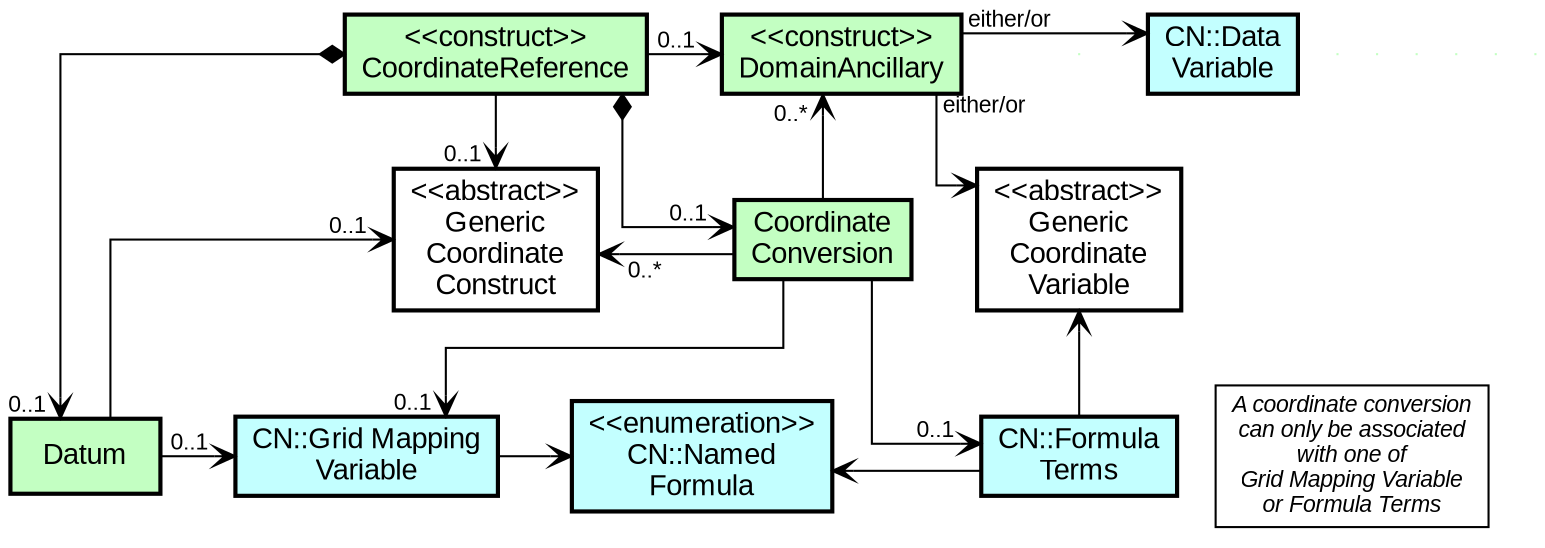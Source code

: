 digraph {splines=ortho nodesep="+0.25"
	
node [
     style="filled,bold"
     shape=rectangle
     fillcolor="#C3FFC2"
     width=1.0
     height=0.5
     fontname="Arial"
     ]

# CF-netCDF variables
DataVariable [
	       fillcolor="#C3FFFF"
	       label="CN::Data\nVariable"
	       ]

GenericCoordinateVariable [
		  label="<<abstract>>\nGeneric\nCoordinate\nVariable"
		  fillcolor=white
		  ]
GridMappingVariable [
	     fillcolor="#C3FFFF"
	     label="CN::Grid Mapping\nVariable"
	     ]

NamedFormula [
	     fillcolor="#C3FFFF"
	     label="<<enumeration>>\nCN::Named\nFormula"
	     ]

FormulaTerms [
	     fillcolor="#C3FFFF"
	     label="CN::Formula\nTerms"
	     ]

# CF data model constructs
GenericCoordinateConstruct [
		  label="<<abstract>>\nGeneric\nCoordinate\nConstruct"
		  fillcolor=white
		  ]
DomainAncillary [
	   label="<<construct>>\nDomainAncillary"
	   ]
CoordinateReference [
		    label="<<construct>>\nCoordinateReference"
		    ]
CoordinateConversion [
		    label="Coordinate\nConversion"
		    ]
Datum [
		    label="Datum"	
		    ]

Note [
               style=filled
	       fillcolor=white
	       label="A coordinate conversion
can only be associated
with one of
Grid Mapping Variable
or Formula Terms"
	       fontsize="11.0"
	       fontname="Arial italic"
	       ]

# --------------------------------------------------------------------
# Invisible nodes used to aid in layout
# --------------------------------------------------------------------
node [
     width=0
     height=0
     size=fixed
     shape=none
     label=""
     ]
route1
route2
route3
route4
route5
route6

edge [arrowtail=none
      arrowhead=vee
      dir=both
      arrowsize=1.0
      fontname="Arial"
      labelfontsize=11.0
      ]

CoordinateReference -> DomainAncillary [headlabel="0..1    " minlen=2]
CoordinateReference -> GenericCoordinateConstruct [weight=100
                                                   headlabel="0..1  "]
CoordinateReference -> Datum [arrowtail=diamond headlabel="0..1  "]
CoordinateReference -> CoordinateConversion [arrowtail=diamond
		                             headlabel="0..1    "]
DomainAncillary -> CoordinateConversion [arrowhead=none
			                 arrowtail=vee
					 taillabel="0..*       "
			                 labeldistance=1.1]
GenericCoordinateConstruct -> CoordinateConversion [arrowhead=none
			                            arrowtail=vee
						    taillabel="   0..*"
						    labeldistance=2.0]
DomainAncillary -> DataVariable [taillabel=" either/or" minlen=5]
DomainAncillary -> GenericCoordinateVariable [taillabel=" either/or"]

Datum -> GenericCoordinateConstruct [headlabel="0..1    "]
Datum -> GridMappingVariable [minlen=2 headlabel="0..1    "]
GridMappingVariable -> NamedFormula [minlen=2]
NamedFormula -> FormulaTerms [arrowtail=vee arrowhead=none minlen=4]
GenericCoordinateVariable -> FormulaTerms [weight=100
			                   arrowtail=vee
					   arrowhead=none]

CoordinateConversion -> GridMappingVariable [headlabel="0..1  "]
CoordinateConversion -> FormulaTerms [headlabel="0..1    "]

{rank=same; CoordinateReference, DomainAncillary, DataVariable}
{rank=same; GenericCoordinateConstruct, CoordinateConversion,
	    GenericCoordinateVariable}
{rank=same; Datum, GridMappingVariable, NamedFormula, FormulaTerms, Note}


# --------------------------------------------------------------------
# Invisible edges used to aid in layout
# --------------------------------------------------------------------
CoordinateConversion -> GenericCoordinateVariable [style=invis]
Data -> GenericCoordinateVariable [style=invis]

}
